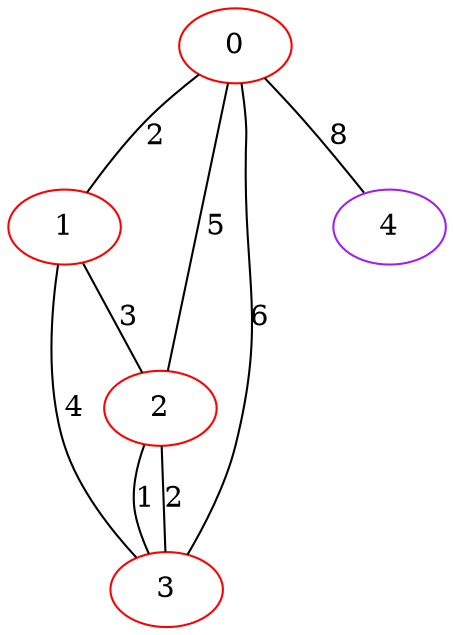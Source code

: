 graph "" {
0 [color=red, weight=1];
1 [color=red, weight=1];
2 [color=red, weight=1];
3 [color=red, weight=1];
4 [color=purple, weight=4];
0 -- 1  [key=0, label=2];
0 -- 2  [key=0, label=5];
0 -- 3  [key=0, label=6];
0 -- 4  [key=0, label=8];
1 -- 2  [key=0, label=3];
1 -- 3  [key=0, label=4];
2 -- 3  [key=0, label=1];
2 -- 3  [key=1, label=2];
}
